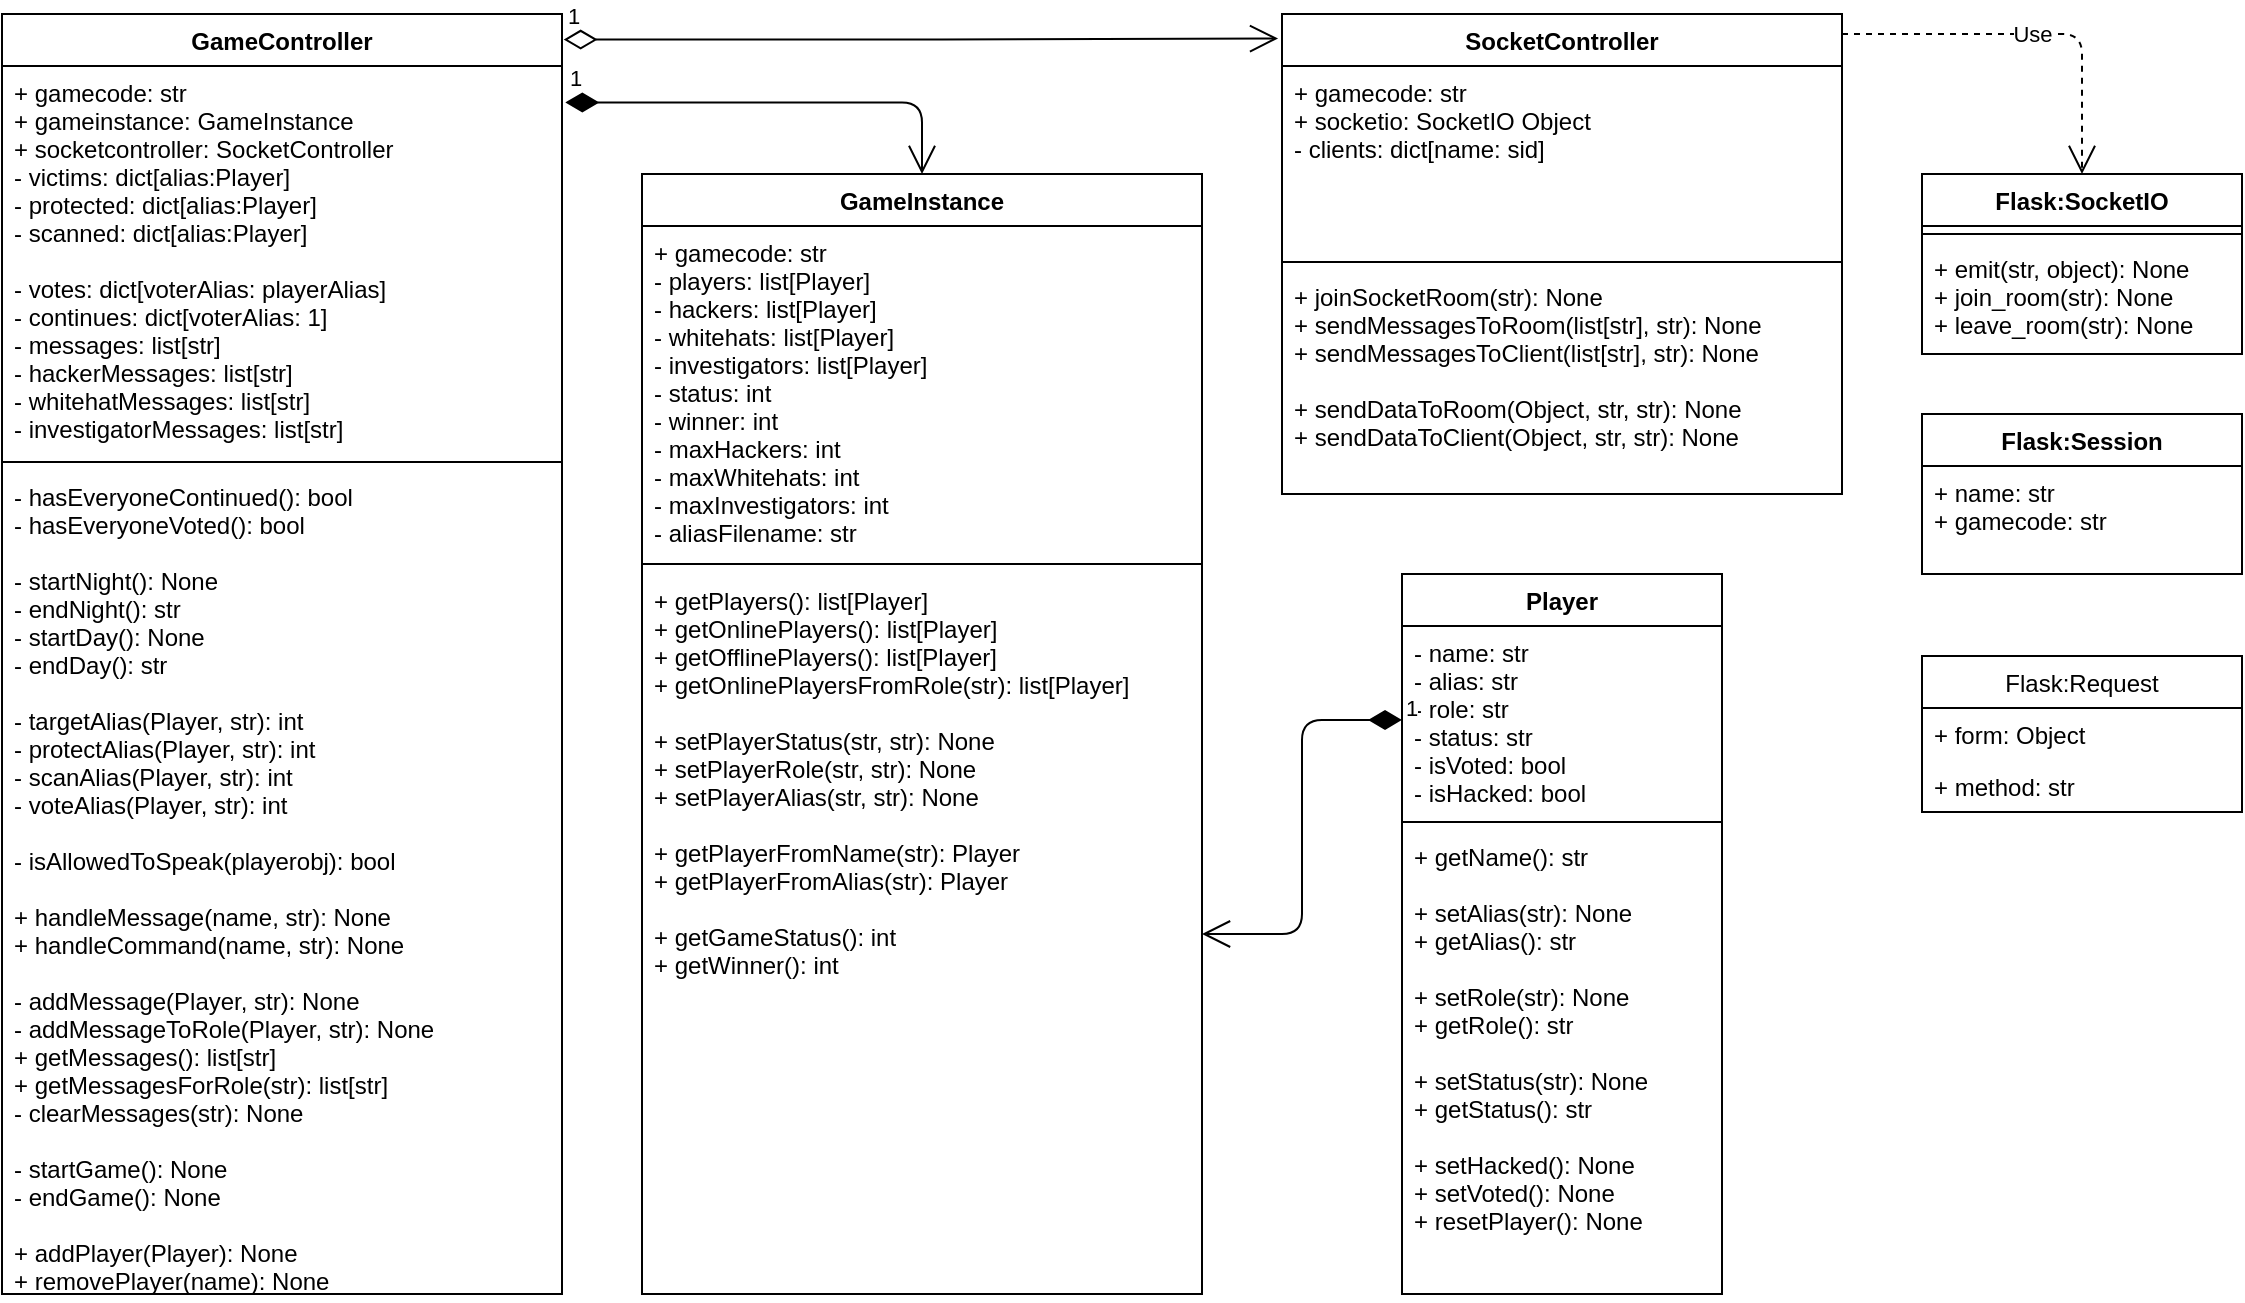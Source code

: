 <mxfile version="14.1.8" type="device" pages="5"><diagram id="C5RBs43oDa-KdzZeNtuy" name="Class Diagram"><mxGraphModel dx="881" dy="446" grid="1" gridSize="10" guides="1" tooltips="1" connect="1" arrows="1" fold="1" page="1" pageScale="1" pageWidth="1169" pageHeight="827" math="0" shadow="0"><root><mxCell id="WIyWlLk6GJQsqaUBKTNV-0"/><mxCell id="WIyWlLk6GJQsqaUBKTNV-1" parent="WIyWlLk6GJQsqaUBKTNV-0"/><mxCell id="ZXA80N5HRp8I8UXVmBiH-9" value="GameInstance" style="swimlane;fontStyle=1;align=center;verticalAlign=top;childLayout=stackLayout;horizontal=1;startSize=26;horizontalStack=0;resizeParent=1;resizeParentMax=0;resizeLast=0;collapsible=1;marginBottom=0;" parent="WIyWlLk6GJQsqaUBKTNV-1" vertex="1"><mxGeometry x="320" y="120" width="280" height="560" as="geometry"/></mxCell><mxCell id="ZXA80N5HRp8I8UXVmBiH-10" value="+ gamecode: str&#10;- players: list[Player]&#10;- hackers: list[Player]&#10;- whitehats: list[Player]&#10;- investigators: list[Player]&#10;- status: int&#10;- winner: int&#10;- maxHackers: int&#10;- maxWhitehats: int&#10;- maxInvestigators: int&#10;- aliasFilename: str" style="text;strokeColor=none;fillColor=none;align=left;verticalAlign=top;spacingLeft=4;spacingRight=4;overflow=hidden;rotatable=0;points=[[0,0.5],[1,0.5]];portConstraint=eastwest;" parent="ZXA80N5HRp8I8UXVmBiH-9" vertex="1"><mxGeometry y="26" width="280" height="164" as="geometry"/></mxCell><mxCell id="ZXA80N5HRp8I8UXVmBiH-11" value="" style="line;strokeWidth=1;fillColor=none;align=left;verticalAlign=middle;spacingTop=-1;spacingLeft=3;spacingRight=3;rotatable=0;labelPosition=right;points=[];portConstraint=eastwest;" parent="ZXA80N5HRp8I8UXVmBiH-9" vertex="1"><mxGeometry y="190" width="280" height="10" as="geometry"/></mxCell><mxCell id="ZXA80N5HRp8I8UXVmBiH-12" value="+ getPlayers(): list[Player]&#10;+ getOnlinePlayers(): list[Player]&#10;+ getOfflinePlayers(): list[Player]&#10;+ getOnlinePlayersFromRole(str): list[Player]&#10;&#10;+ setPlayerStatus(str, str): None&#10;+ setPlayerRole(str, str): None&#10;+ setPlayerAlias(str, str): None&#10;&#10;+ getPlayerFromName(str): Player&#10;+ getPlayerFromAlias(str): Player&#10;&#10;+ getGameStatus(): int&#10;+ getWinner(): int" style="text;strokeColor=none;fillColor=none;align=left;verticalAlign=top;spacingLeft=4;spacingRight=4;overflow=hidden;rotatable=0;points=[[0,0.5],[1,0.5]];portConstraint=eastwest;" parent="ZXA80N5HRp8I8UXVmBiH-9" vertex="1"><mxGeometry y="200" width="280" height="360" as="geometry"/></mxCell><mxCell id="ZXA80N5HRp8I8UXVmBiH-13" value="GameController" style="swimlane;fontStyle=1;align=center;verticalAlign=top;childLayout=stackLayout;horizontal=1;startSize=26;horizontalStack=0;resizeParent=1;resizeParentMax=0;resizeLast=0;collapsible=1;marginBottom=0;" parent="WIyWlLk6GJQsqaUBKTNV-1" vertex="1"><mxGeometry y="40" width="280" height="640" as="geometry"/></mxCell><mxCell id="ZXA80N5HRp8I8UXVmBiH-14" value="+ gamecode: str&#10;+ gameinstance: GameInstance&#10;+ socketcontroller: SocketController&#10;- victims: dict[alias:Player]&#10;- protected: dict[alias:Player]&#10;- scanned: dict[alias:Player]&#10;&#10;- votes: dict[voterAlias: playerAlias]&#10;- continues: dict[voterAlias: 1]&#10;- messages: list[str]&#10;- hackerMessages: list[str]&#10;- whitehatMessages: list[str]&#10;- investigatorMessages: list[str]" style="text;strokeColor=none;fillColor=none;align=left;verticalAlign=top;spacingLeft=4;spacingRight=4;overflow=hidden;rotatable=0;points=[[0,0.5],[1,0.5]];portConstraint=eastwest;" parent="ZXA80N5HRp8I8UXVmBiH-13" vertex="1"><mxGeometry y="26" width="280" height="194" as="geometry"/></mxCell><mxCell id="ZXA80N5HRp8I8UXVmBiH-15" value="" style="line;strokeWidth=1;fillColor=none;align=left;verticalAlign=middle;spacingTop=-1;spacingLeft=3;spacingRight=3;rotatable=0;labelPosition=right;points=[];portConstraint=eastwest;" parent="ZXA80N5HRp8I8UXVmBiH-13" vertex="1"><mxGeometry y="220" width="280" height="8" as="geometry"/></mxCell><mxCell id="ZXA80N5HRp8I8UXVmBiH-16" value="- hasEveryoneContinued(): bool&#10;- hasEveryoneVoted(): bool&#10;&#10;- startNight(): None&#10;- endNight(): str&#10;- startDay(): None&#10;- endDay(): str&#10;&#10;- targetAlias(Player, str): int&#10;- protectAlias(Player, str): int&#10;- scanAlias(Player, str): int&#10;- voteAlias(Player, str): int&#10;&#10;- isAllowedToSpeak(playerobj): bool&#10;&#10;+ handleMessage(name, str): None&#10;+ handleCommand(name, str): None&#10;&#10;- addMessage(Player, str): None&#10;- addMessageToRole(Player, str): None&#10;+ getMessages(): list[str]&#10;+ getMessagesForRole(str): list[str]&#10;- clearMessages(str): None&#10;&#10;- startGame(): None&#10;- endGame(): None&#10;&#10;+ addPlayer(Player): None&#10;+ removePlayer(name): None" style="text;strokeColor=none;fillColor=none;align=left;verticalAlign=top;spacingLeft=4;spacingRight=4;overflow=hidden;rotatable=0;points=[[0,0.5],[1,0.5]];portConstraint=eastwest;" parent="ZXA80N5HRp8I8UXVmBiH-13" vertex="1"><mxGeometry y="228" width="280" height="412" as="geometry"/></mxCell><mxCell id="iIDJ4a1xhX54WKVA4xFw-0" value="Flask:SocketIO" style="swimlane;fontStyle=1;align=center;verticalAlign=top;childLayout=stackLayout;horizontal=1;startSize=26;horizontalStack=0;resizeParent=1;resizeParentMax=0;resizeLast=0;collapsible=1;marginBottom=0;" parent="WIyWlLk6GJQsqaUBKTNV-1" vertex="1"><mxGeometry x="960" y="120" width="160" height="90" as="geometry"/></mxCell><mxCell id="iIDJ4a1xhX54WKVA4xFw-2" value="" style="line;strokeWidth=1;fillColor=none;align=left;verticalAlign=middle;spacingTop=-1;spacingLeft=3;spacingRight=3;rotatable=0;labelPosition=right;points=[];portConstraint=eastwest;" parent="iIDJ4a1xhX54WKVA4xFw-0" vertex="1"><mxGeometry y="26" width="160" height="8" as="geometry"/></mxCell><mxCell id="iIDJ4a1xhX54WKVA4xFw-3" value="+ emit(str, object): None&#10;+ join_room(str): None&#10;+ leave_room(str): None" style="text;strokeColor=none;fillColor=none;align=left;verticalAlign=top;spacingLeft=4;spacingRight=4;overflow=hidden;rotatable=0;points=[[0,0.5],[1,0.5]];portConstraint=eastwest;" parent="iIDJ4a1xhX54WKVA4xFw-0" vertex="1"><mxGeometry y="34" width="160" height="56" as="geometry"/></mxCell><mxCell id="iLK7bYCwtJMX3kIrrin0-0" value="Player" style="swimlane;fontStyle=1;align=center;verticalAlign=top;childLayout=stackLayout;horizontal=1;startSize=26;horizontalStack=0;resizeParent=1;resizeParentMax=0;resizeLast=0;collapsible=1;marginBottom=0;" vertex="1" parent="WIyWlLk6GJQsqaUBKTNV-1"><mxGeometry x="700" y="320" width="160" height="360" as="geometry"/></mxCell><mxCell id="iLK7bYCwtJMX3kIrrin0-1" value="- name: str&#10;- alias: str&#10;- role: str&#10;- status: str&#10;- isVoted: bool&#10;- isHacked: bool" style="text;strokeColor=none;fillColor=none;align=left;verticalAlign=top;spacingLeft=4;spacingRight=4;overflow=hidden;rotatable=0;points=[[0,0.5],[1,0.5]];portConstraint=eastwest;" vertex="1" parent="iLK7bYCwtJMX3kIrrin0-0"><mxGeometry y="26" width="160" height="94" as="geometry"/></mxCell><mxCell id="iLK7bYCwtJMX3kIrrin0-2" value="" style="line;strokeWidth=1;fillColor=none;align=left;verticalAlign=middle;spacingTop=-1;spacingLeft=3;spacingRight=3;rotatable=0;labelPosition=right;points=[];portConstraint=eastwest;" vertex="1" parent="iLK7bYCwtJMX3kIrrin0-0"><mxGeometry y="120" width="160" height="8" as="geometry"/></mxCell><mxCell id="iLK7bYCwtJMX3kIrrin0-3" value="+ getName(): str&#10;&#10;+ setAlias(str): None&#10;+ getAlias(): str&#10;&#10;+ setRole(str): None&#10;+ getRole(): str&#10;&#10;+ setStatus(str): None&#10;+ getStatus(): str&#10;&#10;+ setHacked(): None&#10;+ setVoted(): None&#10;+ resetPlayer(): None" style="text;strokeColor=none;fillColor=none;align=left;verticalAlign=top;spacingLeft=4;spacingRight=4;overflow=hidden;rotatable=0;points=[[0,0.5],[1,0.5]];portConstraint=eastwest;" vertex="1" parent="iLK7bYCwtJMX3kIrrin0-0"><mxGeometry y="128" width="160" height="232" as="geometry"/></mxCell><mxCell id="iLK7bYCwtJMX3kIrrin0-5" value="Flask:Request" style="swimlane;fontStyle=0;childLayout=stackLayout;horizontal=1;startSize=26;fillColor=none;horizontalStack=0;resizeParent=1;resizeParentMax=0;resizeLast=0;collapsible=1;marginBottom=0;" vertex="1" parent="WIyWlLk6GJQsqaUBKTNV-1"><mxGeometry x="960" y="361" width="160" height="78" as="geometry"/></mxCell><mxCell id="iLK7bYCwtJMX3kIrrin0-6" value="+ form: Object" style="text;strokeColor=none;fillColor=none;align=left;verticalAlign=top;spacingLeft=4;spacingRight=4;overflow=hidden;rotatable=0;points=[[0,0.5],[1,0.5]];portConstraint=eastwest;" vertex="1" parent="iLK7bYCwtJMX3kIrrin0-5"><mxGeometry y="26" width="160" height="26" as="geometry"/></mxCell><mxCell id="iLK7bYCwtJMX3kIrrin0-7" value="+ method: str" style="text;strokeColor=none;fillColor=none;align=left;verticalAlign=top;spacingLeft=4;spacingRight=4;overflow=hidden;rotatable=0;points=[[0,0.5],[1,0.5]];portConstraint=eastwest;" vertex="1" parent="iLK7bYCwtJMX3kIrrin0-5"><mxGeometry y="52" width="160" height="26" as="geometry"/></mxCell><mxCell id="iLK7bYCwtJMX3kIrrin0-9" value="Flask:Session" style="swimlane;fontStyle=1;align=center;verticalAlign=top;childLayout=stackLayout;horizontal=1;startSize=26;horizontalStack=0;resizeParent=1;resizeParentMax=0;resizeLast=0;collapsible=1;marginBottom=0;" vertex="1" parent="WIyWlLk6GJQsqaUBKTNV-1"><mxGeometry x="960" y="240" width="160" height="80" as="geometry"/></mxCell><mxCell id="iLK7bYCwtJMX3kIrrin0-10" value="+ name: str&#10;+ gamecode: str" style="text;strokeColor=none;fillColor=none;align=left;verticalAlign=top;spacingLeft=4;spacingRight=4;overflow=hidden;rotatable=0;points=[[0,0.5],[1,0.5]];portConstraint=eastwest;" vertex="1" parent="iLK7bYCwtJMX3kIrrin0-9"><mxGeometry y="26" width="160" height="54" as="geometry"/></mxCell><mxCell id="iLK7bYCwtJMX3kIrrin0-13" value="SocketController" style="swimlane;fontStyle=1;align=center;verticalAlign=top;childLayout=stackLayout;horizontal=1;startSize=26;horizontalStack=0;resizeParent=1;resizeParentMax=0;resizeLast=0;collapsible=1;marginBottom=0;" vertex="1" parent="WIyWlLk6GJQsqaUBKTNV-1"><mxGeometry x="640" y="40" width="280" height="240" as="geometry"/></mxCell><mxCell id="iLK7bYCwtJMX3kIrrin0-34" value="Use" style="endArrow=open;endSize=12;dashed=1;html=1;entryX=0.5;entryY=0;entryDx=0;entryDy=0;" edge="1" parent="iLK7bYCwtJMX3kIrrin0-13" target="iIDJ4a1xhX54WKVA4xFw-0"><mxGeometry width="160" relative="1" as="geometry"><mxPoint x="280" y="10" as="sourcePoint"/><mxPoint x="440" y="10" as="targetPoint"/><Array as="points"><mxPoint x="400" y="10"/></Array></mxGeometry></mxCell><mxCell id="iLK7bYCwtJMX3kIrrin0-14" value="+ gamecode: str&#10;+ socketio: SocketIO Object&#10;- clients: dict[name: sid]" style="text;strokeColor=none;fillColor=none;align=left;verticalAlign=top;spacingLeft=4;spacingRight=4;overflow=hidden;rotatable=0;points=[[0,0.5],[1,0.5]];portConstraint=eastwest;" vertex="1" parent="iLK7bYCwtJMX3kIrrin0-13"><mxGeometry y="26" width="280" height="94" as="geometry"/></mxCell><mxCell id="iLK7bYCwtJMX3kIrrin0-15" value="" style="line;strokeWidth=1;fillColor=none;align=left;verticalAlign=middle;spacingTop=-1;spacingLeft=3;spacingRight=3;rotatable=0;labelPosition=right;points=[];portConstraint=eastwest;" vertex="1" parent="iLK7bYCwtJMX3kIrrin0-13"><mxGeometry y="120" width="280" height="8" as="geometry"/></mxCell><mxCell id="iLK7bYCwtJMX3kIrrin0-16" value="+ joinSocketRoom(str): None&#10;+ sendMessagesToRoom(list[str], str): None&#10;+ sendMessagesToClient(list[str], str): None&#10;&#10;+ sendDataToRoom(Object, str, str): None&#10;+ sendDataToClient(Object, str, str): None" style="text;strokeColor=none;fillColor=none;align=left;verticalAlign=top;spacingLeft=4;spacingRight=4;overflow=hidden;rotatable=0;points=[[0,0.5],[1,0.5]];portConstraint=eastwest;" vertex="1" parent="iLK7bYCwtJMX3kIrrin0-13"><mxGeometry y="128" width="280" height="112" as="geometry"/></mxCell><mxCell id="iLK7bYCwtJMX3kIrrin0-33" value="1" style="endArrow=open;html=1;endSize=12;startArrow=diamondThin;startSize=14;startFill=0;edgeStyle=orthogonalEdgeStyle;align=left;verticalAlign=bottom;exitX=1.003;exitY=0.02;exitDx=0;exitDy=0;entryX=-0.007;entryY=0.051;entryDx=0;entryDy=0;exitPerimeter=0;entryPerimeter=0;" edge="1" parent="WIyWlLk6GJQsqaUBKTNV-1" source="ZXA80N5HRp8I8UXVmBiH-13" target="iLK7bYCwtJMX3kIrrin0-13"><mxGeometry x="-1" y="3" relative="1" as="geometry"><mxPoint x="290" y="50" as="sourcePoint"/><mxPoint x="450" y="50" as="targetPoint"/></mxGeometry></mxCell><mxCell id="iLK7bYCwtJMX3kIrrin0-35" value="1" style="endArrow=open;html=1;endSize=12;startArrow=diamondThin;startSize=14;startFill=1;edgeStyle=orthogonalEdgeStyle;align=left;verticalAlign=bottom;exitX=0;exitY=0.5;exitDx=0;exitDy=0;entryX=1;entryY=0.5;entryDx=0;entryDy=0;" edge="1" parent="WIyWlLk6GJQsqaUBKTNV-1" source="iLK7bYCwtJMX3kIrrin0-1" target="ZXA80N5HRp8I8UXVmBiH-12"><mxGeometry x="-1" y="3" relative="1" as="geometry"><mxPoint x="650" y="480" as="sourcePoint"/><mxPoint x="810" y="480" as="targetPoint"/></mxGeometry></mxCell><mxCell id="iLK7bYCwtJMX3kIrrin0-36" value="1" style="endArrow=open;html=1;endSize=12;startArrow=diamondThin;startSize=14;startFill=1;edgeStyle=orthogonalEdgeStyle;align=left;verticalAlign=bottom;exitX=1.006;exitY=0.094;exitDx=0;exitDy=0;exitPerimeter=0;entryX=0.5;entryY=0;entryDx=0;entryDy=0;" edge="1" parent="WIyWlLk6GJQsqaUBKTNV-1" source="ZXA80N5HRp8I8UXVmBiH-14" target="ZXA80N5HRp8I8UXVmBiH-9"><mxGeometry x="-1" y="3" relative="1" as="geometry"><mxPoint x="300" y="90" as="sourcePoint"/><mxPoint x="460" y="90" as="targetPoint"/></mxGeometry></mxCell></root></mxGraphModel></diagram><diagram id="I9p3Gmdgk9lnUKP_GJbd" name="Join Game Sequence"><mxGraphModel dx="1662" dy="822" grid="1" gridSize="10" guides="1" tooltips="1" connect="1" arrows="1" fold="1" page="1" pageScale="1" pageWidth="827" pageHeight="1169" math="0" shadow="0"><root><mxCell id="RISIdbbZyccpwRTgB1UQ-0"/><mxCell id="RISIdbbZyccpwRTgB1UQ-1" parent="RISIdbbZyccpwRTgB1UQ-0"/><mxCell id="dSlDiH2Fltj7hrCddy-U-2" value="" style="shape=umlLifeline;participant=umlActor;perimeter=lifelinePerimeter;whiteSpace=wrap;html=1;container=1;collapsible=0;recursiveResize=0;verticalAlign=top;spacingTop=36;outlineConnect=0;" parent="RISIdbbZyccpwRTgB1UQ-1" vertex="1"><mxGeometry x="190" y="80" width="20" height="920" as="geometry"/></mxCell><mxCell id="c3B11qzsvTSBEKwL_CqL-6" value="" style="html=1;points=[];perimeter=orthogonalPerimeter;" parent="dSlDiH2Fltj7hrCddy-U-2" vertex="1"><mxGeometry x="5" y="80" width="10" height="800" as="geometry"/></mxCell><mxCell id="c3B11qzsvTSBEKwL_CqL-7" value="new user joins game" style="html=1;verticalAlign=bottom;startArrow=oval;endArrow=block;startSize=8;" parent="dSlDiH2Fltj7hrCddy-U-2" target="c3B11qzsvTSBEKwL_CqL-6" edge="1"><mxGeometry relative="1" as="geometry"><mxPoint x="-170" y="80" as="sourcePoint"/></mxGeometry></mxCell><mxCell id="c3B11qzsvTSBEKwL_CqL-18" value="POST /" style="html=1;verticalAlign=bottom;endArrow=block;" parent="dSlDiH2Fltj7hrCddy-U-2" target="c3B11qzsvTSBEKwL_CqL-0" edge="1"><mxGeometry width="80" relative="1" as="geometry"><mxPoint x="10" y="160" as="sourcePoint"/><mxPoint x="90" y="160" as="targetPoint"/></mxGeometry></mxCell><mxCell id="c3B11qzsvTSBEKwL_CqL-0" value="Flask:App" style="shape=umlLifeline;perimeter=lifelinePerimeter;whiteSpace=wrap;html=1;container=1;collapsible=0;recursiveResize=0;outlineConnect=0;" parent="RISIdbbZyccpwRTgB1UQ-1" vertex="1"><mxGeometry x="280" y="80" width="120" height="920" as="geometry"/></mxCell><mxCell id="c3B11qzsvTSBEKwL_CqL-16" value="" style="html=1;points=[];perimeter=orthogonalPerimeter;" parent="c3B11qzsvTSBEKwL_CqL-0" vertex="1"><mxGeometry x="55" y="80" width="10" height="800" as="geometry"/></mxCell><mxCell id="jzah4kE3z19aM3oWizjB-6" value="create Player Object" style="edgeStyle=orthogonalEdgeStyle;html=1;align=left;spacingLeft=2;endArrow=block;rounded=0;" parent="c3B11qzsvTSBEKwL_CqL-0" source="c3B11qzsvTSBEKwL_CqL-0" target="c3B11qzsvTSBEKwL_CqL-16" edge="1"><mxGeometry relative="1" as="geometry"><mxPoint x="70" y="200" as="sourcePoint"/><Array as="points"><mxPoint x="100" y="180"/><mxPoint x="100" y="200"/></Array><mxPoint x="75" y="220" as="targetPoint"/></mxGeometry></mxCell><mxCell id="c3B11qzsvTSBEKwL_CqL-1" value=":SocketIO" style="shape=umlLifeline;perimeter=lifelinePerimeter;whiteSpace=wrap;html=1;container=1;collapsible=0;recursiveResize=0;outlineConnect=0;" parent="RISIdbbZyccpwRTgB1UQ-1" vertex="1"><mxGeometry x="480" y="80" width="120" height="920" as="geometry"/></mxCell><mxCell id="c3B11qzsvTSBEKwL_CqL-2" value=":GameInstance" style="shape=umlLifeline;perimeter=lifelinePerimeter;whiteSpace=wrap;html=1;container=1;collapsible=0;recursiveResize=0;outlineConnect=0;" parent="RISIdbbZyccpwRTgB1UQ-1" vertex="1"><mxGeometry x="680" y="80" width="120" height="920" as="geometry"/></mxCell><mxCell id="c3B11qzsvTSBEKwL_CqL-20" value="" style="html=1;points=[];perimeter=orthogonalPerimeter;" parent="c3B11qzsvTSBEKwL_CqL-2" vertex="1"><mxGeometry x="55" y="80" width="10" height="800" as="geometry"/></mxCell><mxCell id="c3B11qzsvTSBEKwL_CqL-14" value="GET /" style="html=1;verticalAlign=bottom;endArrow=block;entryX=0;entryY=0;" parent="RISIdbbZyccpwRTgB1UQ-1" source="dSlDiH2Fltj7hrCddy-U-2" edge="1"><mxGeometry relative="1" as="geometry"><mxPoint x="265" y="160" as="sourcePoint"/><mxPoint x="335" y="160" as="targetPoint"/></mxGeometry></mxCell><mxCell id="c3B11qzsvTSBEKwL_CqL-15" value="render joinscreen.html" style="html=1;verticalAlign=bottom;endArrow=open;dashed=1;endSize=8;" parent="RISIdbbZyccpwRTgB1UQ-1" source="c3B11qzsvTSBEKwL_CqL-0" target="dSlDiH2Fltj7hrCddy-U-2" edge="1"><mxGeometry relative="1" as="geometry"><mxPoint x="265" y="236" as="targetPoint"/><mxPoint x="335" y="198" as="sourcePoint"/><Array as="points"><mxPoint x="300" y="200"/></Array></mxGeometry></mxCell><mxCell id="prhdwO9ovtv0AZnpLDvZ-0" value="GameInstance.addPlayer(Player)" style="html=1;verticalAlign=bottom;endArrow=block;" parent="RISIdbbZyccpwRTgB1UQ-1" source="c3B11qzsvTSBEKwL_CqL-0" target="c3B11qzsvTSBEKwL_CqL-2" edge="1"><mxGeometry width="80" relative="1" as="geometry"><mxPoint x="440" y="360" as="sourcePoint"/><mxPoint x="670" y="330" as="targetPoint"/><Array as="points"><mxPoint x="450" y="300"/></Array></mxGeometry></mxCell><mxCell id="eOZZdoXWMvwvuvE4gXk--0" value="render waitingscreen.html" style="html=1;verticalAlign=bottom;endArrow=open;dashed=1;endSize=8;" parent="RISIdbbZyccpwRTgB1UQ-1" source="c3B11qzsvTSBEKwL_CqL-0" target="dSlDiH2Fltj7hrCddy-U-2" edge="1"><mxGeometry relative="1" as="geometry"><mxPoint x="310" y="360" as="sourcePoint"/><mxPoint x="230" y="360" as="targetPoint"/><Array as="points"><mxPoint x="300" y="360"/></Array></mxGeometry></mxCell><mxCell id="eOZZdoXWMvwvuvE4gXk--1" value="set session[&quot;name&quot;] and&lt;br&gt;session[&quot;gamecode&quot;]" style="edgeStyle=orthogonalEdgeStyle;html=1;align=left;spacingLeft=2;endArrow=block;rounded=0;" parent="RISIdbbZyccpwRTgB1UQ-1" edge="1"><mxGeometry relative="1" as="geometry"><mxPoint x="339.997" y="320" as="sourcePoint"/><Array as="points"><mxPoint x="379.73" y="320"/><mxPoint x="379.73" y="340"/></Array><mxPoint x="344.73" y="340" as="targetPoint"/></mxGeometry></mxCell><mxCell id="eOZZdoXWMvwvuvE4gXk--3" value="same user joins game" style="html=1;verticalAlign=bottom;startArrow=oval;startFill=1;endArrow=block;startSize=8;" parent="RISIdbbZyccpwRTgB1UQ-1" target="dSlDiH2Fltj7hrCddy-U-2" edge="1"><mxGeometry width="60" relative="1" as="geometry"><mxPoint x="20" y="400" as="sourcePoint"/><mxPoint x="160" y="400" as="targetPoint"/></mxGeometry></mxCell><mxCell id="eOZZdoXWMvwvuvE4gXk--4" value="checks for session" style="edgeStyle=orthogonalEdgeStyle;html=1;align=left;spacingLeft=2;endArrow=block;rounded=0;" parent="RISIdbbZyccpwRTgB1UQ-1" edge="1"><mxGeometry relative="1" as="geometry"><mxPoint x="340.004" y="160.0" as="sourcePoint"/><Array as="points"><mxPoint x="379.98" y="160"/><mxPoint x="379.98" y="180"/></Array><mxPoint x="344.98" y="180.0" as="targetPoint"/></mxGeometry></mxCell><mxCell id="eOZZdoXWMvwvuvE4gXk--5" value="GET /" style="html=1;verticalAlign=bottom;endArrow=block;entryX=0;entryY=0;" parent="RISIdbbZyccpwRTgB1UQ-1" edge="1"><mxGeometry relative="1" as="geometry"><mxPoint x="200.004" y="400" as="sourcePoint"/><mxPoint x="334.98" y="400" as="targetPoint"/></mxGeometry></mxCell><mxCell id="eOZZdoXWMvwvuvE4gXk--6" value="checks for session" style="edgeStyle=orthogonalEdgeStyle;html=1;align=left;spacingLeft=2;endArrow=block;rounded=0;" parent="RISIdbbZyccpwRTgB1UQ-1" edge="1"><mxGeometry relative="1" as="geometry"><mxPoint x="339.984" y="400.0" as="sourcePoint"/><Array as="points"><mxPoint x="379.96" y="400"/><mxPoint x="379.96" y="420"/></Array><mxPoint x="344.96" y="420.0" as="targetPoint"/></mxGeometry></mxCell><mxCell id="eOZZdoXWMvwvuvE4gXk--8" value="render waitingscreen.html" style="html=1;verticalAlign=bottom;endArrow=open;dashed=1;endSize=8;" parent="RISIdbbZyccpwRTgB1UQ-1" edge="1"><mxGeometry relative="1" as="geometry"><mxPoint x="339.48" y="480" as="sourcePoint"/><mxPoint x="200.004" y="480" as="targetPoint"/><Array as="points"><mxPoint x="299.98" y="480"/></Array></mxGeometry></mxCell><mxCell id="EgbNSNxcFK1VG170e501-0" value="GameInstance.getGameStatus())" style="html=1;verticalAlign=bottom;endArrow=block;" parent="RISIdbbZyccpwRTgB1UQ-1" edge="1"><mxGeometry width="80" relative="1" as="geometry"><mxPoint x="340.3" y="440" as="sourcePoint"/><mxPoint x="739.7" y="440" as="targetPoint"/><Array as="points"><mxPoint x="450.2" y="440"/></Array></mxGeometry></mxCell><mxCell id="EgbNSNxcFK1VG170e501-1" value="return 0" style="html=1;verticalAlign=bottom;endArrow=open;dashed=1;endSize=8;exitX=-0.169;exitY=0.375;exitDx=0;exitDy=0;exitPerimeter=0;" parent="RISIdbbZyccpwRTgB1UQ-1" source="c3B11qzsvTSBEKwL_CqL-20" target="c3B11qzsvTSBEKwL_CqL-0" edge="1"><mxGeometry relative="1" as="geometry"><mxPoint x="560" y="460" as="sourcePoint"/><mxPoint x="480" y="460" as="targetPoint"/></mxGeometry></mxCell><mxCell id="EgbNSNxcFK1VG170e501-2" value="POST /" style="html=1;verticalAlign=bottom;endArrow=block;" parent="RISIdbbZyccpwRTgB1UQ-1" edge="1"><mxGeometry width="80" relative="1" as="geometry"><mxPoint x="200" y="520" as="sourcePoint"/><mxPoint x="339.5" y="520" as="targetPoint"/></mxGeometry></mxCell><mxCell id="EgbNSNxcFK1VG170e501-3" value="checks for session" style="edgeStyle=orthogonalEdgeStyle;html=1;align=left;spacingLeft=2;endArrow=block;rounded=0;" parent="RISIdbbZyccpwRTgB1UQ-1" edge="1"><mxGeometry relative="1" as="geometry"><mxPoint x="340.004" y="520.0" as="sourcePoint"/><Array as="points"><mxPoint x="379.98" y="520"/><mxPoint x="379.98" y="540"/></Array><mxPoint x="344.98" y="540.0" as="targetPoint"/></mxGeometry></mxCell><mxCell id="EgbNSNxcFK1VG170e501-4" value="GameInstance.getGameStatus())" style="html=1;verticalAlign=bottom;endArrow=block;" parent="RISIdbbZyccpwRTgB1UQ-1" edge="1"><mxGeometry width="80" relative="1" as="geometry"><mxPoint x="340.49" y="560" as="sourcePoint"/><mxPoint x="739.89" y="560" as="targetPoint"/><Array as="points"><mxPoint x="450.39" y="560"/></Array></mxGeometry></mxCell><mxCell id="EgbNSNxcFK1VG170e501-5" value="return 0" style="html=1;verticalAlign=bottom;endArrow=open;dashed=1;endSize=8;exitX=0.066;exitY=0.469;exitDx=0;exitDy=0;exitPerimeter=0;" parent="RISIdbbZyccpwRTgB1UQ-1" edge="1"><mxGeometry relative="1" as="geometry"><mxPoint x="735.85" y="580.16" as="sourcePoint"/><mxPoint x="340.119" y="580.16" as="targetPoint"/></mxGeometry></mxCell><mxCell id="EgbNSNxcFK1VG170e501-6" value="render waitingscreen.html" style="html=1;verticalAlign=bottom;endArrow=open;dashed=1;endSize=8;" parent="RISIdbbZyccpwRTgB1UQ-1" edge="1"><mxGeometry relative="1" as="geometry"><mxPoint x="339.48" y="600" as="sourcePoint"/><mxPoint x="200.004" y="600" as="targetPoint"/><Array as="points"><mxPoint x="299.98" y="600"/></Array></mxGeometry></mxCell><mxCell id="EgbNSNxcFK1VG170e501-7" value="same user joins game that is running&lt;br&gt;(page refresh)" style="html=1;verticalAlign=bottom;startArrow=oval;startFill=1;endArrow=block;startSize=8;" parent="RISIdbbZyccpwRTgB1UQ-1" edge="1"><mxGeometry width="60" relative="1" as="geometry"><mxPoint x="20" y="640" as="sourcePoint"/><mxPoint x="199.5" y="640" as="targetPoint"/></mxGeometry></mxCell><mxCell id="EgbNSNxcFK1VG170e501-8" value="GET /" style="html=1;verticalAlign=bottom;endArrow=block;entryX=0;entryY=0;fontStyle=1" parent="RISIdbbZyccpwRTgB1UQ-1" edge="1"><mxGeometry relative="1" as="geometry"><mxPoint x="200.004" y="640.03" as="sourcePoint"/><mxPoint x="334.98" y="640.03" as="targetPoint"/></mxGeometry></mxCell><mxCell id="EgbNSNxcFK1VG170e501-9" value="checks for session" style="edgeStyle=orthogonalEdgeStyle;html=1;align=left;spacingLeft=2;endArrow=block;rounded=0;fontStyle=1" parent="RISIdbbZyccpwRTgB1UQ-1" edge="1"><mxGeometry relative="1" as="geometry"><mxPoint x="339.984" y="640.03" as="sourcePoint"/><Array as="points"><mxPoint x="379.96" y="640.03"/><mxPoint x="379.96" y="660.03"/></Array><mxPoint x="344.96" y="660.03" as="targetPoint"/></mxGeometry></mxCell><mxCell id="EgbNSNxcFK1VG170e501-10" value="GameInstance.getGameStatus())" style="html=1;verticalAlign=bottom;endArrow=block;fontStyle=1" parent="RISIdbbZyccpwRTgB1UQ-1" edge="1"><mxGeometry width="80" relative="1" as="geometry"><mxPoint x="340.3" y="680.03" as="sourcePoint"/><mxPoint x="739.7" y="680.03" as="targetPoint"/><Array as="points"><mxPoint x="450.2" y="680.03"/></Array></mxGeometry></mxCell><mxCell id="EgbNSNxcFK1VG170e501-11" value="return 1" style="html=1;verticalAlign=bottom;endArrow=open;dashed=1;endSize=8;exitX=0.066;exitY=0.469;exitDx=0;exitDy=0;exitPerimeter=0;fontStyle=1" parent="RISIdbbZyccpwRTgB1UQ-1" edge="1"><mxGeometry relative="1" as="geometry"><mxPoint x="735.66" y="700.19" as="sourcePoint"/><mxPoint x="339.81" y="700.19" as="targetPoint"/></mxGeometry></mxCell><mxCell id="EgbNSNxcFK1VG170e501-12" value="render game.html" style="html=1;verticalAlign=bottom;endArrow=open;dashed=1;endSize=8;" parent="RISIdbbZyccpwRTgB1UQ-1" edge="1"><mxGeometry relative="1" as="geometry"><mxPoint x="339.48" y="720" as="sourcePoint"/><mxPoint x="200.004" y="720" as="targetPoint"/><Array as="points"><mxPoint x="299.98" y="720"/></Array></mxGeometry></mxCell></root></mxGraphModel></diagram><diagram id="I1W07n9we82C5-jly2DX" name="Waiting Room Sequence"><mxGraphModel dx="1662" dy="822" grid="1" gridSize="10" guides="1" tooltips="1" connect="1" arrows="1" fold="1" page="1" pageScale="1" pageWidth="827" pageHeight="1169" math="0" shadow="0"><root><mxCell id="M0Y2XA_AP3UQqgC6c63j-0"/><mxCell id="M0Y2XA_AP3UQqgC6c63j-1" parent="M0Y2XA_AP3UQqgC6c63j-0"/><mxCell id="M0Y2XA_AP3UQqgC6c63j-2" value="Flask:SocketIO" style="shape=umlLifeline;perimeter=lifelinePerimeter;whiteSpace=wrap;html=1;container=1;collapsible=0;recursiveResize=0;outlineConnect=0;" parent="M0Y2XA_AP3UQqgC6c63j-1" vertex="1"><mxGeometry x="240" y="40" width="120" height="1040" as="geometry"/></mxCell><mxCell id="UdkCZy9w93ACLyMjsrM8-2" value="" style="html=1;points=[];perimeter=orthogonalPerimeter;" parent="M0Y2XA_AP3UQqgC6c63j-2" vertex="1"><mxGeometry x="55" y="80" width="10" height="920" as="geometry"/></mxCell><mxCell id="R3Ql4LwKdZvfHZFfJuWp-1" value="" style="html=1;points=[];perimeter=orthogonalPerimeter;" parent="M0Y2XA_AP3UQqgC6c63j-2" vertex="1"><mxGeometry x="65" y="220" width="10" height="40" as="geometry"/></mxCell><mxCell id="R3Ql4LwKdZvfHZFfJuWp-2" value="serialize(list)" style="edgeStyle=orthogonalEdgeStyle;html=1;align=left;spacingLeft=2;endArrow=block;rounded=0;entryX=1;entryY=0;" parent="M0Y2XA_AP3UQqgC6c63j-2" source="UdkCZy9w93ACLyMjsrM8-2" target="R3Ql4LwKdZvfHZFfJuWp-1" edge="1"><mxGeometry relative="1" as="geometry"><mxPoint x="70" y="200" as="sourcePoint"/><Array as="points"><mxPoint x="95" y="200"/><mxPoint x="95" y="220"/></Array></mxGeometry></mxCell><mxCell id="XrMwzwPpwyP7r8vgUqmR-0" value=":GameController" style="shape=umlLifeline;perimeter=lifelinePerimeter;whiteSpace=wrap;html=1;container=1;collapsible=0;recursiveResize=0;outlineConnect=0;" parent="M0Y2XA_AP3UQqgC6c63j-1" vertex="1"><mxGeometry x="440" y="40" width="120" height="1040" as="geometry"/></mxCell><mxCell id="A41yf30A71F53kj1cMYh-8" value="" style="html=1;points=[];perimeter=orthogonalPerimeter;" parent="XrMwzwPpwyP7r8vgUqmR-0" vertex="1"><mxGeometry x="55" y="440" width="10" height="560" as="geometry"/></mxCell><mxCell id="XrMwzwPpwyP7r8vgUqmR-2" value=":GameInstance" style="shape=umlLifeline;perimeter=lifelinePerimeter;whiteSpace=wrap;html=1;container=1;collapsible=0;recursiveResize=0;outlineConnect=0;" parent="M0Y2XA_AP3UQqgC6c63j-1" vertex="1"><mxGeometry x="640" y="40" width="120" height="1040" as="geometry"/></mxCell><mxCell id="UdkCZy9w93ACLyMjsrM8-1" value="" style="html=1;points=[];perimeter=orthogonalPerimeter;" parent="XrMwzwPpwyP7r8vgUqmR-2" vertex="1"><mxGeometry x="55" y="80" width="10" height="920" as="geometry"/></mxCell><mxCell id="Ams75iD1xwK1rlsoiQlf-0" value="Web Browser" style="shape=umlLifeline;perimeter=lifelinePerimeter;whiteSpace=wrap;html=1;container=1;collapsible=0;recursiveResize=0;outlineConnect=0;" parent="M0Y2XA_AP3UQqgC6c63j-1" vertex="1"><mxGeometry x="40" y="40" width="120" height="1040" as="geometry"/></mxCell><mxCell id="UdkCZy9w93ACLyMjsrM8-0" value="" style="html=1;points=[];perimeter=orthogonalPerimeter;" parent="Ams75iD1xwK1rlsoiQlf-0" vertex="1"><mxGeometry x="55" y="80" width="10" height="920" as="geometry"/></mxCell><mxCell id="5jyiVFNO4N9Smwvnrpi3-0" value="emit(&quot;inWaitingRoom&quot;)" style="html=1;verticalAlign=bottom;endArrow=block;" parent="Ams75iD1xwK1rlsoiQlf-0" target="M0Y2XA_AP3UQqgC6c63j-2" edge="1"><mxGeometry width="80" relative="1" as="geometry"><mxPoint x="60" y="120" as="sourcePoint"/><mxPoint x="140" y="100" as="targetPoint"/></mxGeometry></mxCell><mxCell id="5jyiVFNO4N9Smwvnrpi3-2" value="user in&lt;br&gt;waiting room" style="html=1;verticalAlign=bottom;startArrow=oval;startFill=1;endArrow=block;startSize=8;" parent="Ams75iD1xwK1rlsoiQlf-0" edge="1"><mxGeometry width="60" relative="1" as="geometry"><mxPoint x="-20" y="80" as="sourcePoint"/><mxPoint x="60" y="80" as="targetPoint"/></mxGeometry></mxCell><mxCell id="5jyiVFNO4N9Smwvnrpi3-4" value="GameInstance.getPlayers()" style="html=1;verticalAlign=bottom;endArrow=block;" parent="M0Y2XA_AP3UQqgC6c63j-1" source="M0Y2XA_AP3UQqgC6c63j-2" edge="1"><mxGeometry width="80" relative="1" as="geometry"><mxPoint x="370.024" y="180" as="sourcePoint"/><mxPoint x="700" y="180" as="targetPoint"/></mxGeometry></mxCell><mxCell id="R3Ql4LwKdZvfHZFfJuWp-0" value="return list[Player]" style="html=1;verticalAlign=bottom;endArrow=open;dashed=1;endSize=8;" parent="M0Y2XA_AP3UQqgC6c63j-1" source="XrMwzwPpwyP7r8vgUqmR-2" edge="1"><mxGeometry relative="1" as="geometry"><mxPoint x="630.5" y="200" as="sourcePoint"/><mxPoint x="301" y="200" as="targetPoint"/></mxGeometry></mxCell><mxCell id="R3Ql4LwKdZvfHZFfJuWp-3" value="emit(&quot;waitingRoomData&quot;)" style="html=1;verticalAlign=bottom;endArrow=open;dashed=1;endSize=8;" parent="M0Y2XA_AP3UQqgC6c63j-1" target="Ams75iD1xwK1rlsoiQlf-0" edge="1"><mxGeometry relative="1" as="geometry"><mxPoint x="300" y="320" as="sourcePoint"/><mxPoint x="220" y="320" as="targetPoint"/></mxGeometry></mxCell><mxCell id="A41yf30A71F53kj1cMYh-2" value="GM&lt;br&gt;starts game" style="html=1;verticalAlign=bottom;startArrow=oval;startFill=1;endArrow=block;startSize=8;" parent="M0Y2XA_AP3UQqgC6c63j-1" edge="1"><mxGeometry width="60" relative="1" as="geometry"><mxPoint x="20" y="400" as="sourcePoint"/><mxPoint x="100" y="400" as="targetPoint"/></mxGeometry></mxCell><mxCell id="A41yf30A71F53kj1cMYh-3" value="emit(&quot;startGame&quot;)" style="html=1;verticalAlign=bottom;endArrow=block;" parent="M0Y2XA_AP3UQqgC6c63j-1" edge="1"><mxGeometry width="80" relative="1" as="geometry"><mxPoint x="100" y="400.0" as="sourcePoint"/><mxPoint x="299.5" y="400.0" as="targetPoint"/></mxGeometry></mxCell><mxCell id="A41yf30A71F53kj1cMYh-4" value="GameInstance.startGame()" style="html=1;verticalAlign=bottom;endArrow=block;" parent="M0Y2XA_AP3UQqgC6c63j-1" edge="1"><mxGeometry width="80" relative="1" as="geometry"><mxPoint x="299.9" y="420.0" as="sourcePoint"/><mxPoint x="700.09" y="420.0" as="targetPoint"/></mxGeometry></mxCell><mxCell id="A41yf30A71F53kj1cMYh-7" value="emit(&quot;reloadPage&quot;, to=players)" style="html=1;verticalAlign=bottom;endArrow=open;dashed=1;endSize=8;" parent="M0Y2XA_AP3UQqgC6c63j-1" edge="1"><mxGeometry relative="1" as="geometry"><mxPoint x="300.19" y="559.71" as="sourcePoint"/><mxPoint x="100.0" y="559.71" as="targetPoint"/></mxGeometry></mxCell><mxCell id="A41yf30A71F53kj1cMYh-9" value="create GameController" style="html=1;verticalAlign=bottom;endArrow=block;" parent="M0Y2XA_AP3UQqgC6c63j-1" source="XrMwzwPpwyP7r8vgUqmR-2" target="XrMwzwPpwyP7r8vgUqmR-0" edge="1"><mxGeometry width="80" relative="1" as="geometry"><mxPoint x="630" y="530" as="sourcePoint"/><mxPoint x="505" y="440" as="targetPoint"/><Array as="points"><mxPoint x="630" y="480"/></Array></mxGeometry></mxCell><mxCell id="l3FflcnleCiBm8yvkoXw-0" value="return" style="html=1;verticalAlign=bottom;endArrow=open;dashed=1;endSize=8;" parent="M0Y2XA_AP3UQqgC6c63j-1" target="M0Y2XA_AP3UQqgC6c63j-2" edge="1"><mxGeometry relative="1" as="geometry"><mxPoint x="700" y="520" as="sourcePoint"/><mxPoint x="620" y="520" as="targetPoint"/></mxGeometry></mxCell><mxCell id="l3FflcnleCiBm8yvkoXw-1" value="emit(&quot;message&quot;, to=players)" style="html=1;verticalAlign=bottom;endArrow=open;dashed=1;endSize=8;" parent="M0Y2XA_AP3UQqgC6c63j-1" source="XrMwzwPpwyP7r8vgUqmR-0" edge="1"><mxGeometry relative="1" as="geometry"><mxPoint x="300.19" y="640" as="sourcePoint"/><mxPoint x="100.0" y="640" as="targetPoint"/></mxGeometry></mxCell><mxCell id="l3FflcnleCiBm8yvkoXw-2" value="emit(&quot;message&quot;, to=hackers)" style="html=1;verticalAlign=bottom;endArrow=open;dashed=1;endSize=8;" parent="M0Y2XA_AP3UQqgC6c63j-1" edge="1"><mxGeometry relative="1" as="geometry"><mxPoint x="499.75" y="680" as="sourcePoint"/><mxPoint x="100.25" y="680" as="targetPoint"/></mxGeometry></mxCell><mxCell id="l3FflcnleCiBm8yvkoXw-3" value="emit(&quot;message&quot;, to=whitehats)" style="html=1;verticalAlign=bottom;endArrow=open;dashed=1;endSize=8;" parent="M0Y2XA_AP3UQqgC6c63j-1" edge="1"><mxGeometry relative="1" as="geometry"><mxPoint x="499.75" y="720" as="sourcePoint"/><mxPoint x="100.25" y="720" as="targetPoint"/></mxGeometry></mxCell><mxCell id="l3FflcnleCiBm8yvkoXw-4" value="emit(&quot;message&quot;, to=investigators)" style="html=1;verticalAlign=bottom;endArrow=open;dashed=1;endSize=8;" parent="M0Y2XA_AP3UQqgC6c63j-1" edge="1"><mxGeometry relative="1" as="geometry"><mxPoint x="499.75" y="760" as="sourcePoint"/><mxPoint x="100.25" y="760" as="targetPoint"/></mxGeometry></mxCell><mxCell id="A41yf30A71F53kj1cMYh-1" value="LOOP" style="shape=umlFrame;whiteSpace=wrap;html=1;" parent="M0Y2XA_AP3UQqgC6c63j-1" vertex="1"><mxGeometry x="20" y="140" width="760" height="200" as="geometry"/></mxCell><mxCell id="l3FflcnleCiBm8yvkoXw-5" value="Delayed" style="shape=umlFrame;whiteSpace=wrap;html=1;" parent="M0Y2XA_AP3UQqgC6c63j-1" vertex="1"><mxGeometry x="20" y="600" width="760" height="200" as="geometry"/></mxCell></root></mxGraphModel></diagram><diagram id="uWPdA30_eMVZwddy4fUq" name="Game Sequence"><mxGraphModel dx="2374" dy="1174" grid="1" gridSize="10" guides="1" tooltips="1" connect="1" arrows="1" fold="1" page="1" pageScale="1" pageWidth="827" pageHeight="1169" math="0" shadow="0"><root><mxCell id="0AuooUT5m9YSwAmKcn2u-0"/><mxCell id="0AuooUT5m9YSwAmKcn2u-1" parent="0AuooUT5m9YSwAmKcn2u-0"/><mxCell id="9KMukosHs7SVPNGsaY4W-0" value="Flask:SocketIO" style="shape=umlLifeline;perimeter=lifelinePerimeter;whiteSpace=wrap;html=1;container=1;collapsible=0;recursiveResize=0;outlineConnect=0;" parent="0AuooUT5m9YSwAmKcn2u-1" vertex="1"><mxGeometry x="240" y="40" width="120" height="1760" as="geometry"/></mxCell><mxCell id="9KMukosHs7SVPNGsaY4W-1" value="" style="html=1;points=[];perimeter=orthogonalPerimeter;" parent="9KMukosHs7SVPNGsaY4W-0" vertex="1"><mxGeometry x="55" y="80" width="10" height="1640" as="geometry"/></mxCell><mxCell id="DDuKRijzD5ciTMJu0-Fa-1" value="" style="html=1;points=[];perimeter=orthogonalPerimeter;" parent="9KMukosHs7SVPNGsaY4W-0" vertex="1"><mxGeometry x="50" y="140" width="10" height="40" as="geometry"/></mxCell><mxCell id="4znx7gtuo5OOVJTiS_uL-4" value="" style="html=1;points=[];perimeter=orthogonalPerimeter;" parent="9KMukosHs7SVPNGsaY4W-0" vertex="1"><mxGeometry x="60" y="560" width="10" height="20" as="geometry"/></mxCell><mxCell id="4znx7gtuo5OOVJTiS_uL-5" value="parseCommand(str)" style="edgeStyle=orthogonalEdgeStyle;html=1;align=left;spacingLeft=2;endArrow=block;rounded=0;entryX=1;entryY=0;" parent="9KMukosHs7SVPNGsaY4W-0" target="4znx7gtuo5OOVJTiS_uL-4" edge="1"><mxGeometry relative="1" as="geometry"><mxPoint x="65" y="560" as="sourcePoint"/><Array as="points"><mxPoint x="65" y="540"/><mxPoint x="90" y="540"/><mxPoint x="90" y="560"/></Array></mxGeometry></mxCell><mxCell id="Bpd3jmkMq1rQGaxr6My5-2" value="join_room(hackers/whitehats/...)" style="edgeStyle=orthogonalEdgeStyle;html=1;align=left;spacingLeft=2;endArrow=block;rounded=0;entryX=1;entryY=0;" parent="9KMukosHs7SVPNGsaY4W-0" edge="1"><mxGeometry relative="1" as="geometry"><mxPoint x="55" y="150" as="sourcePoint"/><Array as="points"><mxPoint x="90" y="150"/><mxPoint x="90" y="170"/></Array><mxPoint x="60" y="170" as="targetPoint"/></mxGeometry></mxCell><mxCell id="9KMukosHs7SVPNGsaY4W-4" value=":GameController" style="shape=umlLifeline;perimeter=lifelinePerimeter;whiteSpace=wrap;html=1;container=1;collapsible=0;recursiveResize=0;outlineConnect=0;" parent="0AuooUT5m9YSwAmKcn2u-1" vertex="1"><mxGeometry x="440.07" y="40" width="120" height="1760" as="geometry"/></mxCell><mxCell id="DDuKRijzD5ciTMJu0-Fa-0" value="" style="html=1;points=[];perimeter=orthogonalPerimeter;" parent="9KMukosHs7SVPNGsaY4W-4" vertex="1"><mxGeometry x="55" y="80" width="10" height="1640" as="geometry"/></mxCell><mxCell id="DDuKRijzD5ciTMJu0-Fa-4" value="server sends&lt;br&gt;message" style="html=1;verticalAlign=bottom;startArrow=oval;startFill=1;endArrow=block;startSize=8;" parent="9KMukosHs7SVPNGsaY4W-4" edge="1"><mxGeometry width="60" relative="1" as="geometry"><mxPoint x="-40" y="200" as="sourcePoint"/><mxPoint x="60" y="200" as="targetPoint"/></mxGeometry></mxCell><mxCell id="V2dwJU-u-QS3TgGSIaJU-0" value="" style="html=1;points=[];perimeter=orthogonalPerimeter;" parent="9KMukosHs7SVPNGsaY4W-4" vertex="1"><mxGeometry x="60" y="240" width="10" height="40" as="geometry"/></mxCell><mxCell id="V2dwJU-u-QS3TgGSIaJU-1" value="sendServerMessage(str)" style="edgeStyle=orthogonalEdgeStyle;html=1;align=left;spacingLeft=2;endArrow=block;rounded=0;entryX=1;entryY=0;" parent="9KMukosHs7SVPNGsaY4W-4" source="DDuKRijzD5ciTMJu0-Fa-0" target="V2dwJU-u-QS3TgGSIaJU-0" edge="1"><mxGeometry relative="1" as="geometry"><mxPoint x="70" y="220" as="sourcePoint"/><Array as="points"><mxPoint x="95" y="220"/><mxPoint x="95" y="240"/></Array></mxGeometry></mxCell><mxCell id="V2dwJU-u-QS3TgGSIaJU-6" value="" style="html=1;points=[];perimeter=orthogonalPerimeter;" parent="9KMukosHs7SVPNGsaY4W-4" vertex="1"><mxGeometry x="50" y="380" width="10" height="40" as="geometry"/></mxCell><mxCell id="Ry_uvtVcVOO5potHlq1L-2" value="" style="html=1;points=[];perimeter=orthogonalPerimeter;" parent="9KMukosHs7SVPNGsaY4W-4" vertex="1"><mxGeometry x="60" y="720.03" width="10" height="40" as="geometry"/></mxCell><mxCell id="Ry_uvtVcVOO5potHlq1L-3" value="sendServerMessageTo(str, str)" style="edgeStyle=orthogonalEdgeStyle;html=1;align=left;spacingLeft=2;endArrow=block;rounded=0;entryX=1;entryY=0;" parent="9KMukosHs7SVPNGsaY4W-4" target="Ry_uvtVcVOO5potHlq1L-2" edge="1"><mxGeometry relative="1" as="geometry"><mxPoint x="65" y="699.996" as="sourcePoint"/><Array as="points"><mxPoint x="95" y="700.03"/><mxPoint x="95" y="720.03"/></Array></mxGeometry></mxCell><mxCell id="fvu83brGH86GU1bh30qk-0" value="" style="html=1;points=[];perimeter=orthogonalPerimeter;" parent="9KMukosHs7SVPNGsaY4W-4" vertex="1"><mxGeometry x="50" y="585" width="10" height="35" as="geometry"/></mxCell><mxCell id="Tk3T26ECQurjiRICZMju-0" value="" style="html=1;points=[];perimeter=orthogonalPerimeter;" parent="9KMukosHs7SVPNGsaY4W-4" vertex="1"><mxGeometry x="60" y="800.03" width="10" height="40" as="geometry"/></mxCell><mxCell id="Tk3T26ECQurjiRICZMju-1" value="checkContinue()" style="edgeStyle=orthogonalEdgeStyle;html=1;align=left;spacingLeft=2;endArrow=block;rounded=0;entryX=1;entryY=0;" parent="9KMukosHs7SVPNGsaY4W-4" target="Tk3T26ECQurjiRICZMju-0" edge="1"><mxGeometry relative="1" as="geometry"><mxPoint x="65.0" y="779.996" as="sourcePoint"/><Array as="points"><mxPoint x="95.0" y="780.03"/><mxPoint x="95.0" y="800.03"/></Array></mxGeometry></mxCell><mxCell id="8kbtRRT9-Vs5QEL5fhHx-0" value="" style="html=1;points=[];perimeter=orthogonalPerimeter;" parent="9KMukosHs7SVPNGsaY4W-4" vertex="1"><mxGeometry x="60" y="880.03" width="10" height="40" as="geometry"/></mxCell><mxCell id="8kbtRRT9-Vs5QEL5fhHx-1" value="endNight();startDay(); checkWin()" style="edgeStyle=orthogonalEdgeStyle;html=1;align=left;spacingLeft=2;endArrow=block;rounded=0;entryX=1;entryY=0;" parent="9KMukosHs7SVPNGsaY4W-4" target="8kbtRRT9-Vs5QEL5fhHx-0" edge="1"><mxGeometry relative="1" as="geometry"><mxPoint x="65.0" y="859.996" as="sourcePoint"/><Array as="points"><mxPoint x="80" y="860"/><mxPoint x="80" y="880"/></Array></mxGeometry></mxCell><mxCell id="8kbtRRT9-Vs5QEL5fhHx-5" value="" style="html=1;points=[];perimeter=orthogonalPerimeter;" parent="9KMukosHs7SVPNGsaY4W-4" vertex="1"><mxGeometry x="50" y="940" width="10" height="20" as="geometry"/></mxCell><mxCell id="9KMukosHs7SVPNGsaY4W-6" value=":GameInstance" style="shape=umlLifeline;perimeter=lifelinePerimeter;whiteSpace=wrap;html=1;container=1;collapsible=0;recursiveResize=0;outlineConnect=0;" parent="0AuooUT5m9YSwAmKcn2u-1" vertex="1"><mxGeometry x="640" y="40" width="120" height="1760" as="geometry"/></mxCell><mxCell id="9KMukosHs7SVPNGsaY4W-7" value="" style="html=1;points=[];perimeter=orthogonalPerimeter;" parent="9KMukosHs7SVPNGsaY4W-6" vertex="1"><mxGeometry x="55" y="80" width="10" height="1640" as="geometry"/></mxCell><mxCell id="Btz4O8AgJqWzH6BWv1HO-1" value="" style="html=1;points=[];perimeter=orthogonalPerimeter;" parent="9KMukosHs7SVPNGsaY4W-6" vertex="1"><mxGeometry x="50" y="300" width="10" height="40" as="geometry"/></mxCell><mxCell id="9KMukosHs7SVPNGsaY4W-8" value="Web Browser" style="shape=umlLifeline;perimeter=lifelinePerimeter;whiteSpace=wrap;html=1;container=1;collapsible=0;recursiveResize=0;outlineConnect=0;" parent="0AuooUT5m9YSwAmKcn2u-1" vertex="1"><mxGeometry x="40" y="40" width="120" height="1760" as="geometry"/></mxCell><mxCell id="9KMukosHs7SVPNGsaY4W-9" value="" style="html=1;points=[];perimeter=orthogonalPerimeter;" parent="9KMukosHs7SVPNGsaY4W-8" vertex="1"><mxGeometry x="55" y="80" width="10" height="1640" as="geometry"/></mxCell><mxCell id="9KMukosHs7SVPNGsaY4W-11" value="user joins&lt;br&gt;game room" style="html=1;verticalAlign=bottom;startArrow=oval;startFill=1;endArrow=block;startSize=8;" parent="9KMukosHs7SVPNGsaY4W-8" edge="1"><mxGeometry width="60" relative="1" as="geometry"><mxPoint x="-20" y="80" as="sourcePoint"/><mxPoint x="60" y="80" as="targetPoint"/></mxGeometry></mxCell><mxCell id="V2dwJU-u-QS3TgGSIaJU-4" value="emit(&quot;message&quot;, &quot;Hello World!&quot;)" style="html=1;verticalAlign=bottom;endArrow=block;" parent="9KMukosHs7SVPNGsaY4W-8" target="9KMukosHs7SVPNGsaY4W-0" edge="1"><mxGeometry width="80" relative="1" as="geometry"><mxPoint x="60" y="300" as="sourcePoint"/><mxPoint x="140" y="300" as="targetPoint"/></mxGeometry></mxCell><mxCell id="DDuKRijzD5ciTMJu0-Fa-2" value="emit(&quot;inGameRoom&quot;)" style="html=1;verticalAlign=bottom;endArrow=block;entryX=0;entryY=0;" parent="0AuooUT5m9YSwAmKcn2u-1" target="DDuKRijzD5ciTMJu0-Fa-1" edge="1"><mxGeometry relative="1" as="geometry"><mxPoint x="99.81" y="180.0" as="sourcePoint"/></mxGeometry></mxCell><mxCell id="DDuKRijzD5ciTMJu0-Fa-3" value="return" style="html=1;verticalAlign=bottom;endArrow=open;dashed=1;endSize=8;exitX=0;exitY=0.95;" parent="0AuooUT5m9YSwAmKcn2u-1" source="DDuKRijzD5ciTMJu0-Fa-1" edge="1"><mxGeometry relative="1" as="geometry"><mxPoint x="99.81" y="218.0" as="targetPoint"/></mxGeometry></mxCell><mxCell id="V2dwJU-u-QS3TgGSIaJU-2" value="emit(&quot;messages&quot;, list[str])" style="html=1;verticalAlign=bottom;endArrow=open;dashed=1;endSize=8;" parent="0AuooUT5m9YSwAmKcn2u-1" target="9KMukosHs7SVPNGsaY4W-8" edge="1"><mxGeometry relative="1" as="geometry"><mxPoint x="500" y="300" as="sourcePoint"/><mxPoint x="430" y="300" as="targetPoint"/></mxGeometry></mxCell><mxCell id="V2dwJU-u-QS3TgGSIaJU-3" value="client sends&lt;br&gt;message (Day)" style="html=1;verticalAlign=bottom;startArrow=oval;startFill=1;endArrow=block;startSize=8;" parent="0AuooUT5m9YSwAmKcn2u-1" edge="1"><mxGeometry width="60" relative="1" as="geometry"><mxPoint x="20" y="320" as="sourcePoint"/><mxPoint x="100" y="320.0" as="targetPoint"/></mxGeometry></mxCell><mxCell id="V2dwJU-u-QS3TgGSIaJU-7" value="GameController.sendMessage(Player, str)" style="html=1;verticalAlign=bottom;endArrow=block;entryX=0;entryY=0;" parent="0AuooUT5m9YSwAmKcn2u-1" source="9KMukosHs7SVPNGsaY4W-0" target="V2dwJU-u-QS3TgGSIaJU-6" edge="1"><mxGeometry relative="1" as="geometry"><mxPoint x="420" y="360" as="sourcePoint"/></mxGeometry></mxCell><mxCell id="V2dwJU-u-QS3TgGSIaJU-8" value="emit(&quot;messages&quot;, list[str])" style="html=1;verticalAlign=bottom;endArrow=open;dashed=1;endSize=8;exitX=0;exitY=0.95;" parent="0AuooUT5m9YSwAmKcn2u-1" source="V2dwJU-u-QS3TgGSIaJU-6" target="9KMukosHs7SVPNGsaY4W-8" edge="1"><mxGeometry relative="1" as="geometry"><mxPoint x="410" y="400" as="targetPoint"/></mxGeometry></mxCell><mxCell id="Btz4O8AgJqWzH6BWv1HO-2" value="GameInstance.getPlayerFromName(session['name'])" style="html=1;verticalAlign=bottom;endArrow=block;entryX=0;entryY=0;" parent="0AuooUT5m9YSwAmKcn2u-1" source="9KMukosHs7SVPNGsaY4W-0" target="Btz4O8AgJqWzH6BWv1HO-1" edge="1"><mxGeometry relative="1" as="geometry"><mxPoint x="620" y="340" as="sourcePoint"/></mxGeometry></mxCell><mxCell id="Btz4O8AgJqWzH6BWv1HO-3" value="return Player" style="html=1;verticalAlign=bottom;endArrow=open;dashed=1;endSize=8;exitX=0;exitY=0.95;" parent="0AuooUT5m9YSwAmKcn2u-1" source="Btz4O8AgJqWzH6BWv1HO-1" target="9KMukosHs7SVPNGsaY4W-0" edge="1"><mxGeometry relative="1" as="geometry"><mxPoint x="620" y="416" as="targetPoint"/></mxGeometry></mxCell><mxCell id="4znx7gtuo5OOVJTiS_uL-0" value="emit(&quot;message&quot;, &quot;/t /p /s&quot;)" style="html=1;verticalAlign=bottom;endArrow=block;" parent="0AuooUT5m9YSwAmKcn2u-1" edge="1"><mxGeometry width="80" relative="1" as="geometry"><mxPoint x="100" y="520" as="sourcePoint"/><mxPoint x="299.5" y="520" as="targetPoint"/></mxGeometry></mxCell><mxCell id="4znx7gtuo5OOVJTiS_uL-1" value="client sends&lt;br&gt;command" style="html=1;verticalAlign=bottom;startArrow=oval;startFill=1;endArrow=block;startSize=8;" parent="0AuooUT5m9YSwAmKcn2u-1" edge="1"><mxGeometry width="60" relative="1" as="geometry"><mxPoint x="20" y="500" as="sourcePoint"/><mxPoint x="100" y="500.0" as="targetPoint"/></mxGeometry></mxCell><mxCell id="4znx7gtuo5OOVJTiS_uL-2" value="GameInstance.getPlayerFromName(session['name'])" style="html=1;verticalAlign=bottom;endArrow=block;entryX=0;entryY=0;" parent="0AuooUT5m9YSwAmKcn2u-1" edge="1"><mxGeometry relative="1" as="geometry"><mxPoint x="300.024" y="520" as="sourcePoint"/><mxPoint x="690" y="520" as="targetPoint"/></mxGeometry></mxCell><mxCell id="4znx7gtuo5OOVJTiS_uL-3" value="return Player" style="html=1;verticalAlign=bottom;endArrow=open;dashed=1;endSize=8;exitX=0;exitY=0.95;" parent="0AuooUT5m9YSwAmKcn2u-1" edge="1"><mxGeometry relative="1" as="geometry"><mxPoint x="300.024" y="558" as="targetPoint"/><mxPoint x="690" y="558" as="sourcePoint"/></mxGeometry></mxCell><mxCell id="78euezRzYLhjDvkqce2G-0" value="GameController.targetAlias(Player, str)&lt;br&gt;GameController.protectAlias(Player, str)&lt;br&gt;GameController.scanAlias(Player, str)" style="html=1;verticalAlign=bottom;endArrow=block;" parent="0AuooUT5m9YSwAmKcn2u-1" target="DDuKRijzD5ciTMJu0-Fa-0" edge="1"><mxGeometry relative="1" as="geometry"><mxPoint x="300.0" y="720.0" as="sourcePoint"/><mxPoint x="490.19" y="720.0" as="targetPoint"/></mxGeometry></mxCell><mxCell id="Ry_uvtVcVOO5potHlq1L-4" value="emit(&quot;messages&quot;, list[str], to=hackers/whitehats/investigators)" style="html=1;verticalAlign=bottom;endArrow=open;dashed=1;endSize=8;" parent="0AuooUT5m9YSwAmKcn2u-1" edge="1"><mxGeometry relative="1" as="geometry"><mxPoint x="500.09" y="780.0" as="sourcePoint"/><mxPoint x="99.9" y="780.0" as="targetPoint"/></mxGeometry></mxCell><mxCell id="fvu83brGH86GU1bh30qk-1" value="GameController.isAllowedToSpeak(Player)" style="html=1;verticalAlign=bottom;endArrow=block;entryX=0;entryY=0;" parent="0AuooUT5m9YSwAmKcn2u-1" source="9KMukosHs7SVPNGsaY4W-0" target="fvu83brGH86GU1bh30qk-0" edge="1"><mxGeometry relative="1" as="geometry"><mxPoint x="420" y="580" as="sourcePoint"/></mxGeometry></mxCell><mxCell id="fvu83brGH86GU1bh30qk-2" value="return True" style="html=1;verticalAlign=bottom;endArrow=open;dashed=1;endSize=8;exitX=0;exitY=0.95;" parent="0AuooUT5m9YSwAmKcn2u-1" source="fvu83brGH86GU1bh30qk-0" target="9KMukosHs7SVPNGsaY4W-0" edge="1"><mxGeometry relative="1" as="geometry"><mxPoint x="420" y="656" as="targetPoint"/></mxGeometry></mxCell><mxCell id="7wfCLscNECBUQ1KdLVkG-0" value="emit(&quot;message&quot;, &quot;Hello World!&quot;)" style="html=1;verticalAlign=bottom;endArrow=block;" parent="0AuooUT5m9YSwAmKcn2u-1" edge="1"><mxGeometry width="80" relative="1" as="geometry"><mxPoint x="100" y="1480" as="sourcePoint"/><mxPoint x="299.5" y="1480" as="targetPoint"/></mxGeometry></mxCell><mxCell id="7wfCLscNECBUQ1KdLVkG-1" value="client sends&lt;br&gt;message (Night)" style="html=1;verticalAlign=bottom;startArrow=oval;startFill=1;endArrow=block;startSize=8;" parent="0AuooUT5m9YSwAmKcn2u-1" edge="1"><mxGeometry width="60" relative="1" as="geometry"><mxPoint x="20" y="1460" as="sourcePoint"/><mxPoint x="100" y="1460" as="targetPoint"/></mxGeometry></mxCell><mxCell id="7wfCLscNECBUQ1KdLVkG-2" value="GameInstance.getPlayerFromName(session['name'])" style="html=1;verticalAlign=bottom;endArrow=block;entryX=0;entryY=0;" parent="0AuooUT5m9YSwAmKcn2u-1" edge="1"><mxGeometry relative="1" as="geometry"><mxPoint x="299.667" y="1480" as="sourcePoint"/><mxPoint x="690" y="1480" as="targetPoint"/></mxGeometry></mxCell><mxCell id="7wfCLscNECBUQ1KdLVkG-3" value="return Player" style="html=1;verticalAlign=bottom;endArrow=open;dashed=1;endSize=8;exitX=0;exitY=0.95;" parent="0AuooUT5m9YSwAmKcn2u-1" edge="1"><mxGeometry relative="1" as="geometry"><mxPoint x="299.667" y="1518" as="targetPoint"/><mxPoint x="690" y="1518" as="sourcePoint"/></mxGeometry></mxCell><mxCell id="7wfCLscNECBUQ1KdLVkG-6" value="" style="html=1;points=[];perimeter=orthogonalPerimeter;" parent="0AuooUT5m9YSwAmKcn2u-1" vertex="1"><mxGeometry x="490.07" y="1560" width="10" height="35" as="geometry"/></mxCell><mxCell id="7wfCLscNECBUQ1KdLVkG-7" value="GameController.isAllowedToSpeak(Player)" style="html=1;verticalAlign=bottom;endArrow=block;entryX=0;entryY=0;" parent="0AuooUT5m9YSwAmKcn2u-1" target="7wfCLscNECBUQ1KdLVkG-6" edge="1"><mxGeometry relative="1" as="geometry"><mxPoint x="299.999" y="1560" as="sourcePoint"/></mxGeometry></mxCell><mxCell id="7wfCLscNECBUQ1KdLVkG-8" value="return True" style="html=1;verticalAlign=bottom;endArrow=open;dashed=1;endSize=8;exitX=0;exitY=0.95;" parent="0AuooUT5m9YSwAmKcn2u-1" source="7wfCLscNECBUQ1KdLVkG-6" edge="1"><mxGeometry relative="1" as="geometry"><mxPoint x="299.999" y="1593.25" as="targetPoint"/></mxGeometry></mxCell><mxCell id="7wfCLscNECBUQ1KdLVkG-11" value="" style="html=1;points=[];perimeter=orthogonalPerimeter;" parent="0AuooUT5m9YSwAmKcn2u-1" vertex="1"><mxGeometry x="489.95" y="1640" width="10" height="100" as="geometry"/></mxCell><mxCell id="7wfCLscNECBUQ1KdLVkG-12" value="GameController.sendMessage(Player, str)" style="html=1;verticalAlign=bottom;endArrow=block;entryX=0;entryY=0;" parent="0AuooUT5m9YSwAmKcn2u-1" target="7wfCLscNECBUQ1KdLVkG-11" edge="1"><mxGeometry relative="1" as="geometry"><mxPoint x="300.05" y="1640" as="sourcePoint"/></mxGeometry></mxCell><mxCell id="7wfCLscNECBUQ1KdLVkG-13" value="emit(&quot;messages&quot;, list[str]. to=hackers/whitehats/investigators)" style="html=1;verticalAlign=bottom;endArrow=open;dashed=1;endSize=8;" parent="0AuooUT5m9YSwAmKcn2u-1" source="3H47J3_DmQla7rIgweYc-0" edge="1"><mxGeometry relative="1" as="geometry"><mxPoint x="100.05" y="1699.8" as="targetPoint"/><mxPoint x="390" y="1699.8" as="sourcePoint"/></mxGeometry></mxCell><mxCell id="3H47J3_DmQla7rIgweYc-0" value="" style="html=1;points=[];perimeter=orthogonalPerimeter;" parent="0AuooUT5m9YSwAmKcn2u-1" vertex="1"><mxGeometry x="485.07" y="1660" width="10" height="60" as="geometry"/></mxCell><mxCell id="ztce57newi6yDablISir-0" value="sendMessageTo(Player, str, str)" style="edgeStyle=orthogonalEdgeStyle;html=1;align=left;spacingLeft=2;endArrow=block;rounded=0;" parent="0AuooUT5m9YSwAmKcn2u-1" target="3H47J3_DmQla7rIgweYc-0" edge="1"><mxGeometry relative="1" as="geometry"><mxPoint x="495.07" y="1649.996" as="sourcePoint"/><Array as="points"><mxPoint x="525" y="1650"/><mxPoint x="525" y="1670"/></Array><mxPoint x="500.07" y="1670.03" as="targetPoint"/></mxGeometry></mxCell><mxCell id="8kbtRRT9-Vs5QEL5fhHx-2" value="emit(&quot;messages&quot;, list[str])&lt;br&gt;emit(&quot;reloadPage&quot;)" style="html=1;verticalAlign=bottom;endArrow=open;dashed=1;endSize=8;" parent="0AuooUT5m9YSwAmKcn2u-1" target="9KMukosHs7SVPNGsaY4W-8" edge="1"><mxGeometry relative="1" as="geometry"><mxPoint x="500" y="940" as="sourcePoint"/><mxPoint x="420" y="940" as="targetPoint"/></mxGeometry></mxCell><mxCell id="8kbtRRT9-Vs5QEL5fhHx-3" value="emit(&quot;message&quot;, &quot;/v&quot;)" style="html=1;verticalAlign=bottom;endArrow=block;" parent="0AuooUT5m9YSwAmKcn2u-1" edge="1"><mxGeometry width="80" relative="1" as="geometry"><mxPoint x="100" y="980" as="sourcePoint"/><mxPoint x="299.5" y="980" as="targetPoint"/></mxGeometry></mxCell><mxCell id="8kbtRRT9-Vs5QEL5fhHx-6" value="do necessary checks" style="html=1;verticalAlign=bottom;endArrow=block;entryX=0;entryY=0;" parent="0AuooUT5m9YSwAmKcn2u-1" source="9KMukosHs7SVPNGsaY4W-0" target="8kbtRRT9-Vs5QEL5fhHx-5" edge="1"><mxGeometry relative="1" as="geometry"><mxPoint x="420.07" y="980" as="sourcePoint"/></mxGeometry></mxCell><mxCell id="8kbtRRT9-Vs5QEL5fhHx-7" value="return" style="html=1;verticalAlign=bottom;endArrow=open;dashed=1;endSize=8;exitX=0;exitY=0.95;" parent="0AuooUT5m9YSwAmKcn2u-1" source="8kbtRRT9-Vs5QEL5fhHx-5" target="9KMukosHs7SVPNGsaY4W-0" edge="1"><mxGeometry relative="1" as="geometry"><mxPoint x="420.07" y="1056" as="targetPoint"/></mxGeometry></mxCell><mxCell id="8kbtRRT9-Vs5QEL5fhHx-8" value="GameController.voteAlias(str)" style="html=1;verticalAlign=bottom;endArrow=block;" parent="0AuooUT5m9YSwAmKcn2u-1" edge="1"><mxGeometry relative="1" as="geometry"><mxPoint x="300.0" y="1040" as="sourcePoint"/><mxPoint x="495.07" y="1040" as="targetPoint"/></mxGeometry></mxCell><mxCell id="8kbtRRT9-Vs5QEL5fhHx-9" value="emit(&quot;messages&quot;, list[str])" style="html=1;verticalAlign=bottom;endArrow=open;dashed=1;endSize=8;" parent="0AuooUT5m9YSwAmKcn2u-1" edge="1"><mxGeometry relative="1" as="geometry"><mxPoint x="500.09" y="1060" as="sourcePoint"/><mxPoint x="99.9" y="1060" as="targetPoint"/></mxGeometry></mxCell><mxCell id="8kbtRRT9-Vs5QEL5fhHx-12" value="" style="html=1;points=[];perimeter=orthogonalPerimeter;" parent="0AuooUT5m9YSwAmKcn2u-1" vertex="1"><mxGeometry x="500.07" y="1100.03" width="10" height="40" as="geometry"/></mxCell><mxCell id="8kbtRRT9-Vs5QEL5fhHx-13" value="checkVote()" style="edgeStyle=orthogonalEdgeStyle;html=1;align=left;spacingLeft=2;endArrow=block;rounded=0;entryX=1;entryY=0;" parent="0AuooUT5m9YSwAmKcn2u-1" target="8kbtRRT9-Vs5QEL5fhHx-12" edge="1"><mxGeometry relative="1" as="geometry"><mxPoint x="505.07" y="1079.996" as="sourcePoint"/><Array as="points"><mxPoint x="535.07" y="1080.03"/><mxPoint x="535.07" y="1100.03"/></Array></mxGeometry></mxCell><mxCell id="8kbtRRT9-Vs5QEL5fhHx-14" value="" style="html=1;points=[];perimeter=orthogonalPerimeter;" parent="0AuooUT5m9YSwAmKcn2u-1" vertex="1"><mxGeometry x="499.95" y="1220.03" width="10" height="40" as="geometry"/></mxCell><mxCell id="8kbtRRT9-Vs5QEL5fhHx-15" value="endDay();startNight();checkWin()" style="edgeStyle=orthogonalEdgeStyle;html=1;align=left;spacingLeft=2;endArrow=block;rounded=0;entryX=1;entryY=0;" parent="0AuooUT5m9YSwAmKcn2u-1" target="8kbtRRT9-Vs5QEL5fhHx-14" edge="1"><mxGeometry relative="1" as="geometry"><mxPoint x="504.95" y="1199.996" as="sourcePoint"/><Array as="points"><mxPoint x="520" y="1200"/><mxPoint x="520" y="1220"/></Array></mxGeometry></mxCell><mxCell id="8kbtRRT9-Vs5QEL5fhHx-16" value="emit(&quot;messages&quot;, list[str])&lt;br&gt;emit(&quot;reloadPage&quot;)" style="html=1;verticalAlign=bottom;endArrow=open;dashed=1;endSize=8;" parent="0AuooUT5m9YSwAmKcn2u-1" edge="1"><mxGeometry relative="1" as="geometry"><mxPoint x="500.07" y="1239.74" as="sourcePoint"/><mxPoint x="99.999" y="1239.74" as="targetPoint"/></mxGeometry></mxCell><mxCell id="8kbtRRT9-Vs5QEL5fhHx-17" value="LOOP" style="shape=umlFrame;whiteSpace=wrap;html=1;" parent="0AuooUT5m9YSwAmKcn2u-1" vertex="1"><mxGeometry x="20" y="150" width="300" height="90" as="geometry"/></mxCell></root></mxGraphModel></diagram><diagram id="I1Vg1tiKVkdeA0uBDEJK" name="End Game Sequence"><mxGraphModel dx="1662" dy="822" grid="1" gridSize="10" guides="1" tooltips="1" connect="1" arrows="1" fold="1" page="1" pageScale="1" pageWidth="827" pageHeight="1169" math="0" shadow="0"><root><mxCell id="FJwYLUalCVygLikvZJyC-0"/><mxCell id="FJwYLUalCVygLikvZJyC-1" parent="FJwYLUalCVygLikvZJyC-0"/><mxCell id="eUNQ8iJhbx8iSUD_NPZ5-0" value="Flask:SocketIO" style="shape=umlLifeline;perimeter=lifelinePerimeter;whiteSpace=wrap;html=1;container=1;collapsible=0;recursiveResize=0;outlineConnect=0;" vertex="1" parent="FJwYLUalCVygLikvZJyC-1"><mxGeometry x="240" y="40" width="120" height="960" as="geometry"/></mxCell><mxCell id="eUNQ8iJhbx8iSUD_NPZ5-1" value="" style="html=1;points=[];perimeter=orthogonalPerimeter;" vertex="1" parent="eUNQ8iJhbx8iSUD_NPZ5-0"><mxGeometry x="55" y="80" width="10" height="840" as="geometry"/></mxCell><mxCell id="eUNQ8iJhbx8iSUD_NPZ5-26" value="" style="html=1;points=[];perimeter=orthogonalPerimeter;" vertex="1" parent="eUNQ8iJhbx8iSUD_NPZ5-0"><mxGeometry x="50" y="440" width="10" height="120" as="geometry"/></mxCell><mxCell id="eUNQ8iJhbx8iSUD_NPZ5-5" value=":GameController" style="shape=umlLifeline;perimeter=lifelinePerimeter;whiteSpace=wrap;html=1;container=1;collapsible=0;recursiveResize=0;outlineConnect=0;" vertex="1" parent="FJwYLUalCVygLikvZJyC-1"><mxGeometry x="440.07" y="40" width="120" height="960" as="geometry"/></mxCell><mxCell id="eUNQ8iJhbx8iSUD_NPZ5-6" value="" style="html=1;points=[];perimeter=orthogonalPerimeter;" vertex="1" parent="eUNQ8iJhbx8iSUD_NPZ5-5"><mxGeometry x="55" y="80" width="10" height="140" as="geometry"/></mxCell><mxCell id="9pFuLKKwvHpkPeYznyMR-0" value="set GameInstance.winner" style="html=1;verticalAlign=bottom;endArrow=block;" edge="1" parent="eUNQ8iJhbx8iSUD_NPZ5-5" target="eUNQ8iJhbx8iSUD_NPZ5-19"><mxGeometry width="80" relative="1" as="geometry"><mxPoint x="69.93" y="140" as="sourcePoint"/><mxPoint x="149.93" y="140" as="targetPoint"/></mxGeometry></mxCell><mxCell id="9pFuLKKwvHpkPeYznyMR-1" value="GameInstance.endGame()" style="html=1;verticalAlign=bottom;endArrow=block;" edge="1" parent="eUNQ8iJhbx8iSUD_NPZ5-5" target="eUNQ8iJhbx8iSUD_NPZ5-19"><mxGeometry width="80" relative="1" as="geometry"><mxPoint x="59.93" y="180" as="sourcePoint"/><mxPoint x="139.93" y="180" as="targetPoint"/></mxGeometry></mxCell><mxCell id="9pFuLKKwvHpkPeYznyMR-3" value="" style="shape=umlDestroy;whiteSpace=wrap;html=1;strokeWidth=3;" vertex="1" parent="eUNQ8iJhbx8iSUD_NPZ5-5"><mxGeometry x="40" y="220" width="40" height="40" as="geometry"/></mxCell><mxCell id="RMubxdCmb_RHJ5kkcQGp-6" value="" style="html=1;points=[];perimeter=orthogonalPerimeter;" vertex="1" parent="eUNQ8iJhbx8iSUD_NPZ5-5"><mxGeometry x="55" y="720" width="10" height="200" as="geometry"/></mxCell><mxCell id="eUNQ8iJhbx8iSUD_NPZ5-19" value=":GameInstance" style="shape=umlLifeline;perimeter=lifelinePerimeter;whiteSpace=wrap;html=1;container=1;collapsible=0;recursiveResize=0;outlineConnect=0;" vertex="1" parent="FJwYLUalCVygLikvZJyC-1"><mxGeometry x="640" y="40" width="120" height="960" as="geometry"/></mxCell><mxCell id="eUNQ8iJhbx8iSUD_NPZ5-20" value="" style="html=1;points=[];perimeter=orthogonalPerimeter;" vertex="1" parent="eUNQ8iJhbx8iSUD_NPZ5-19"><mxGeometry x="55" y="80" width="10" height="840" as="geometry"/></mxCell><mxCell id="eUNQ8iJhbx8iSUD_NPZ5-22" value="Web Browser" style="shape=umlLifeline;perimeter=lifelinePerimeter;whiteSpace=wrap;html=1;container=1;collapsible=0;recursiveResize=0;outlineConnect=0;" vertex="1" parent="FJwYLUalCVygLikvZJyC-1"><mxGeometry x="40" y="40" width="120" height="960" as="geometry"/></mxCell><mxCell id="eUNQ8iJhbx8iSUD_NPZ5-23" value="" style="html=1;points=[];perimeter=orthogonalPerimeter;" vertex="1" parent="eUNQ8iJhbx8iSUD_NPZ5-22"><mxGeometry x="55" y="80" width="10" height="840" as="geometry"/></mxCell><mxCell id="eUNQ8iJhbx8iSUD_NPZ5-24" value="user joins&lt;br&gt;end game room" style="html=1;verticalAlign=bottom;startArrow=oval;startFill=1;endArrow=block;startSize=8;" edge="1" parent="eUNQ8iJhbx8iSUD_NPZ5-22"><mxGeometry width="60" relative="1" as="geometry"><mxPoint x="-20" y="400" as="sourcePoint"/><mxPoint x="60" y="400" as="targetPoint"/></mxGeometry></mxCell><mxCell id="eUNQ8iJhbx8iSUD_NPZ5-27" value="emit(&quot;inEndgameRoom&quot;)" style="html=1;verticalAlign=bottom;endArrow=block;entryX=0;entryY=0;exitX=1;exitY=0.025;exitDx=0;exitDy=0;exitPerimeter=0;" edge="1" target="eUNQ8iJhbx8iSUD_NPZ5-26" parent="FJwYLUalCVygLikvZJyC-1"><mxGeometry relative="1" as="geometry"><mxPoint x="105" y="481" as="sourcePoint"/></mxGeometry></mxCell><mxCell id="eUNQ8iJhbx8iSUD_NPZ5-28" value="return" style="html=1;verticalAlign=bottom;endArrow=open;dashed=1;endSize=8;exitX=0;exitY=0.95;" edge="1" source="eUNQ8iJhbx8iSUD_NPZ5-26" parent="FJwYLUalCVygLikvZJyC-1"><mxGeometry relative="1" as="geometry"><mxPoint x="99.81" y="594.0" as="targetPoint"/></mxGeometry></mxCell><mxCell id="pcKqk2QbUb1Qf4Gvqswm-2" value="getPlayers();getWinner()" style="html=1;verticalAlign=bottom;endArrow=block;" edge="1" parent="FJwYLUalCVygLikvZJyC-1"><mxGeometry width="80" relative="1" as="geometry"><mxPoint x="300" y="500" as="sourcePoint"/><mxPoint x="699.5" y="500.0" as="targetPoint"/></mxGeometry></mxCell><mxCell id="pcKqk2QbUb1Qf4Gvqswm-3" value="return" style="html=1;verticalAlign=bottom;endArrow=open;dashed=1;endSize=8;" edge="1" parent="FJwYLUalCVygLikvZJyC-1" target="eUNQ8iJhbx8iSUD_NPZ5-26"><mxGeometry relative="1" as="geometry"><mxPoint x="700" y="520" as="sourcePoint"/><mxPoint x="620" y="520" as="targetPoint"/></mxGeometry></mxCell><mxCell id="NBCiDn40nP8tVYZ70tRK-0" value="" style="html=1;points=[];perimeter=orthogonalPerimeter;" vertex="1" parent="FJwYLUalCVygLikvZJyC-1"><mxGeometry x="500" y="160.03" width="10" height="40" as="geometry"/></mxCell><mxCell id="NBCiDn40nP8tVYZ70tRK-1" value="checkWin()" style="edgeStyle=orthogonalEdgeStyle;html=1;align=left;spacingLeft=2;endArrow=block;rounded=0;entryX=1;entryY=0;" edge="1" parent="FJwYLUalCVygLikvZJyC-1" target="NBCiDn40nP8tVYZ70tRK-0"><mxGeometry relative="1" as="geometry"><mxPoint x="505.0" y="139.996" as="sourcePoint"/><Array as="points"><mxPoint x="520.05" y="140"/><mxPoint x="520.05" y="160"/></Array></mxGeometry></mxCell><mxCell id="9pFuLKKwvHpkPeYznyMR-2" value="remove reference to controller" style="html=1;verticalAlign=bottom;endArrow=open;dashed=1;endSize=8;" edge="1" parent="FJwYLUalCVygLikvZJyC-1" target="eUNQ8iJhbx8iSUD_NPZ5-5"><mxGeometry relative="1" as="geometry"><mxPoint x="700" y="240" as="sourcePoint"/><mxPoint x="620" y="240" as="targetPoint"/></mxGeometry></mxCell><mxCell id="pcGrkRgpWEx8ysKOhGrf-0" value="emit(&quot;reloadPage&quot;)" style="html=1;verticalAlign=bottom;endArrow=open;dashed=1;endSize=8;" edge="1" parent="FJwYLUalCVygLikvZJyC-1"><mxGeometry relative="1" as="geometry"><mxPoint x="500.04" y="190.0" as="sourcePoint"/><mxPoint x="99.969" y="190.0" as="targetPoint"/></mxGeometry></mxCell><mxCell id="RMubxdCmb_RHJ5kkcQGp-0" value="GM&lt;br&gt;starts game" style="html=1;verticalAlign=bottom;startArrow=oval;startFill=1;endArrow=block;startSize=8;" edge="1" parent="FJwYLUalCVygLikvZJyC-1"><mxGeometry width="60" relative="1" as="geometry"><mxPoint x="20" y="680" as="sourcePoint"/><mxPoint x="100" y="680" as="targetPoint"/></mxGeometry></mxCell><mxCell id="RMubxdCmb_RHJ5kkcQGp-1" value="emit(&quot;startGame&quot;)" style="html=1;verticalAlign=bottom;endArrow=block;" edge="1" parent="FJwYLUalCVygLikvZJyC-1"><mxGeometry width="80" relative="1" as="geometry"><mxPoint x="100" y="680" as="sourcePoint"/><mxPoint x="299.5" y="680" as="targetPoint"/></mxGeometry></mxCell><mxCell id="RMubxdCmb_RHJ5kkcQGp-2" value="GameInstance.startGame()" style="html=1;verticalAlign=bottom;endArrow=block;" edge="1" parent="FJwYLUalCVygLikvZJyC-1"><mxGeometry width="80" relative="1" as="geometry"><mxPoint x="299.9" y="700" as="sourcePoint"/><mxPoint x="700.09" y="700" as="targetPoint"/></mxGeometry></mxCell><mxCell id="RMubxdCmb_RHJ5kkcQGp-3" value="emit(&quot;reloadPage&quot;, to=players)" style="html=1;verticalAlign=bottom;endArrow=open;dashed=1;endSize=8;" edge="1" parent="FJwYLUalCVygLikvZJyC-1"><mxGeometry relative="1" as="geometry"><mxPoint x="300.19" y="839.71" as="sourcePoint"/><mxPoint x="100.0" y="839.71" as="targetPoint"/></mxGeometry></mxCell><mxCell id="RMubxdCmb_RHJ5kkcQGp-4" value="create GameController" style="html=1;verticalAlign=bottom;endArrow=block;" edge="1" parent="FJwYLUalCVygLikvZJyC-1"><mxGeometry width="80" relative="1" as="geometry"><mxPoint x="699.5" y="760" as="sourcePoint"/><mxPoint x="499.667" y="760" as="targetPoint"/><Array as="points"><mxPoint x="630" y="760"/></Array></mxGeometry></mxCell><mxCell id="RMubxdCmb_RHJ5kkcQGp-5" value="return" style="html=1;verticalAlign=bottom;endArrow=open;dashed=1;endSize=8;" edge="1" parent="FJwYLUalCVygLikvZJyC-1"><mxGeometry relative="1" as="geometry"><mxPoint x="700" y="800" as="sourcePoint"/><mxPoint x="299.667" y="800" as="targetPoint"/></mxGeometry></mxCell></root></mxGraphModel></diagram></mxfile>